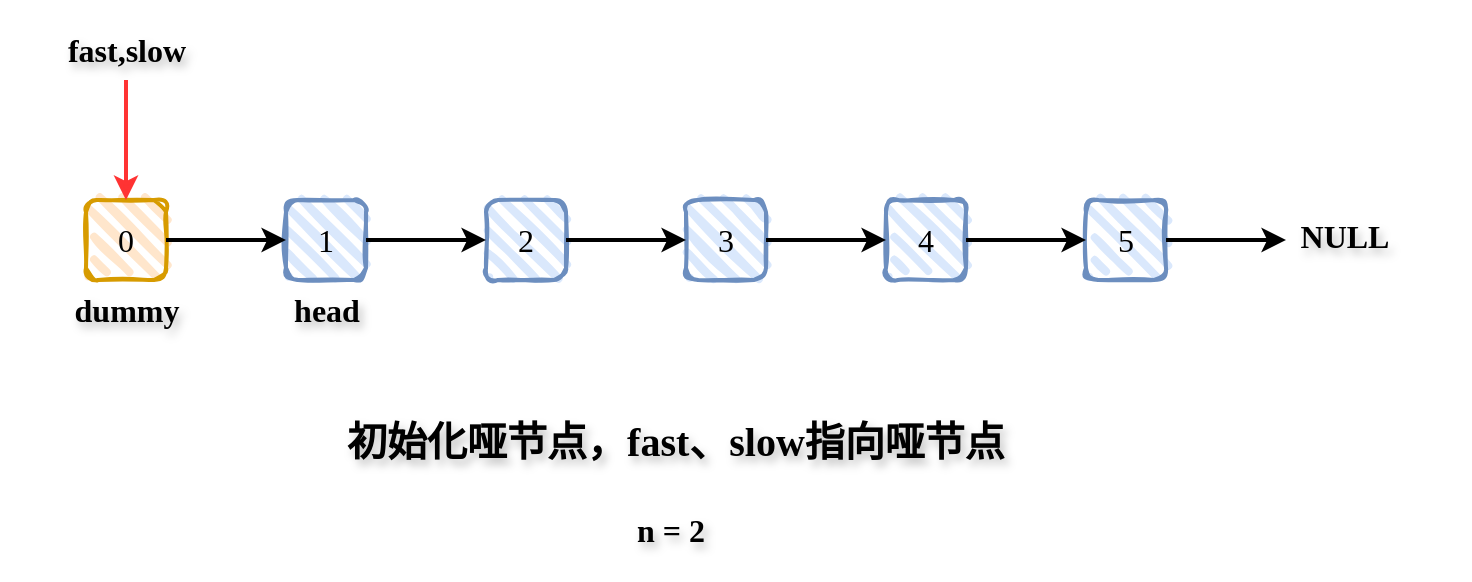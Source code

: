 <mxfile version="24.7.8" pages="4">
  <diagram name="Page-1" id="k_FjwHgU_wUAapkFDsfQ">
    <mxGraphModel dx="1050" dy="522" grid="1" gridSize="10" guides="1" tooltips="1" connect="1" arrows="1" fold="1" page="1" pageScale="1" pageWidth="827" pageHeight="1169" math="0" shadow="0">
      <root>
        <mxCell id="0" />
        <mxCell id="1" parent="0" />
        <mxCell id="1fIO2xVu_Nq6ZQmVSiJd-1" value="&lt;font style=&quot;font-size: 16px;&quot; face=&quot;Comic Sans MS&quot;&gt;1&lt;/font&gt;" style="rounded=1;whiteSpace=wrap;html=1;strokeWidth=2;fillWeight=4;hachureGap=8;hachureAngle=45;fillColor=#dae8fc;sketch=1;strokeColor=#6c8ebf;" vertex="1" parent="1">
          <mxGeometry x="370" y="250" width="40" height="40" as="geometry" />
        </mxCell>
        <mxCell id="1fIO2xVu_Nq6ZQmVSiJd-2" value="&lt;font style=&quot;font-size: 16px;&quot; face=&quot;Comic Sans MS&quot;&gt;2&lt;/font&gt;" style="rounded=1;whiteSpace=wrap;html=1;strokeWidth=2;fillWeight=4;hachureGap=8;hachureAngle=45;fillColor=#dae8fc;sketch=1;strokeColor=#6c8ebf;" vertex="1" parent="1">
          <mxGeometry x="470" y="250" width="40" height="40" as="geometry" />
        </mxCell>
        <mxCell id="1fIO2xVu_Nq6ZQmVSiJd-3" value="&lt;font style=&quot;font-size: 16px;&quot; face=&quot;Comic Sans MS&quot;&gt;3&lt;/font&gt;" style="rounded=1;whiteSpace=wrap;html=1;strokeWidth=2;fillWeight=4;hachureGap=8;hachureAngle=45;fillColor=#dae8fc;sketch=1;strokeColor=#6c8ebf;" vertex="1" parent="1">
          <mxGeometry x="570" y="250" width="40" height="40" as="geometry" />
        </mxCell>
        <mxCell id="1fIO2xVu_Nq6ZQmVSiJd-4" value="&lt;font style=&quot;font-size: 16px;&quot; face=&quot;Comic Sans MS&quot;&gt;4&lt;/font&gt;" style="rounded=1;whiteSpace=wrap;html=1;strokeWidth=2;fillWeight=4;hachureGap=8;hachureAngle=45;fillColor=#dae8fc;sketch=1;strokeColor=#6c8ebf;" vertex="1" parent="1">
          <mxGeometry x="670" y="250" width="40" height="40" as="geometry" />
        </mxCell>
        <mxCell id="1fIO2xVu_Nq6ZQmVSiJd-5" value="&lt;font style=&quot;font-size: 16px;&quot; face=&quot;Comic Sans MS&quot;&gt;5&lt;/font&gt;" style="rounded=1;whiteSpace=wrap;html=1;strokeWidth=2;fillWeight=4;hachureGap=8;hachureAngle=45;fillColor=#dae8fc;sketch=1;strokeColor=#6c8ebf;" vertex="1" parent="1">
          <mxGeometry x="770" y="250" width="40" height="40" as="geometry" />
        </mxCell>
        <mxCell id="1fIO2xVu_Nq6ZQmVSiJd-6" value="&lt;font style=&quot;font-size: 16px;&quot; face=&quot;Comic Sans MS&quot;&gt;0&lt;/font&gt;" style="rounded=1;whiteSpace=wrap;html=1;strokeWidth=2;fillWeight=4;hachureGap=8;hachureAngle=45;fillColor=#ffe6cc;sketch=1;strokeColor=#d79b00;" vertex="1" parent="1">
          <mxGeometry x="270" y="250" width="40" height="40" as="geometry" />
        </mxCell>
        <mxCell id="1fIO2xVu_Nq6ZQmVSiJd-7" value="" style="endArrow=classic;html=1;rounded=0;strokeWidth=2;entryX=0.5;entryY=0;entryDx=0;entryDy=0;fillColor=#f8cecc;strokeColor=#FF3333;" edge="1" parent="1" target="1fIO2xVu_Nq6ZQmVSiJd-6">
          <mxGeometry width="50" height="50" relative="1" as="geometry">
            <mxPoint x="290" y="190" as="sourcePoint" />
            <mxPoint x="440" y="250" as="targetPoint" />
          </mxGeometry>
        </mxCell>
        <mxCell id="1fIO2xVu_Nq6ZQmVSiJd-8" value="" style="endArrow=classic;html=1;rounded=0;strokeWidth=2;exitX=1;exitY=0.5;exitDx=0;exitDy=0;entryX=0;entryY=0.5;entryDx=0;entryDy=0;" edge="1" parent="1" source="1fIO2xVu_Nq6ZQmVSiJd-6" target="1fIO2xVu_Nq6ZQmVSiJd-1">
          <mxGeometry width="50" height="50" relative="1" as="geometry">
            <mxPoint x="390" y="300" as="sourcePoint" />
            <mxPoint x="440" y="250" as="targetPoint" />
          </mxGeometry>
        </mxCell>
        <mxCell id="1fIO2xVu_Nq6ZQmVSiJd-9" value="" style="endArrow=classic;html=1;rounded=0;strokeWidth=2;exitX=1;exitY=0.5;exitDx=0;exitDy=0;entryX=0;entryY=0.5;entryDx=0;entryDy=0;" edge="1" parent="1" source="1fIO2xVu_Nq6ZQmVSiJd-1" target="1fIO2xVu_Nq6ZQmVSiJd-2">
          <mxGeometry width="50" height="50" relative="1" as="geometry">
            <mxPoint x="410" y="269.5" as="sourcePoint" />
            <mxPoint x="470" y="269.5" as="targetPoint" />
          </mxGeometry>
        </mxCell>
        <mxCell id="1fIO2xVu_Nq6ZQmVSiJd-10" value="" style="endArrow=classic;html=1;rounded=0;strokeWidth=2;exitX=1;exitY=0.5;exitDx=0;exitDy=0;entryX=0;entryY=0.5;entryDx=0;entryDy=0;" edge="1" parent="1" source="1fIO2xVu_Nq6ZQmVSiJd-2" target="1fIO2xVu_Nq6ZQmVSiJd-3">
          <mxGeometry width="50" height="50" relative="1" as="geometry">
            <mxPoint x="510" y="290" as="sourcePoint" />
            <mxPoint x="570" y="290" as="targetPoint" />
          </mxGeometry>
        </mxCell>
        <mxCell id="1fIO2xVu_Nq6ZQmVSiJd-11" value="" style="endArrow=classic;html=1;rounded=0;strokeWidth=2;exitX=1;exitY=0.5;exitDx=0;exitDy=0;entryX=0;entryY=0.5;entryDx=0;entryDy=0;" edge="1" parent="1" source="1fIO2xVu_Nq6ZQmVSiJd-3" target="1fIO2xVu_Nq6ZQmVSiJd-4">
          <mxGeometry width="50" height="50" relative="1" as="geometry">
            <mxPoint x="620" y="300" as="sourcePoint" />
            <mxPoint x="680" y="300" as="targetPoint" />
          </mxGeometry>
        </mxCell>
        <mxCell id="1fIO2xVu_Nq6ZQmVSiJd-12" value="" style="endArrow=classic;html=1;rounded=0;strokeWidth=2;exitX=1;exitY=0.5;exitDx=0;exitDy=0;entryX=0;entryY=0.5;entryDx=0;entryDy=0;" edge="1" parent="1" source="1fIO2xVu_Nq6ZQmVSiJd-4" target="1fIO2xVu_Nq6ZQmVSiJd-5">
          <mxGeometry width="50" height="50" relative="1" as="geometry">
            <mxPoint x="720" y="310" as="sourcePoint" />
            <mxPoint x="780" y="310" as="targetPoint" />
          </mxGeometry>
        </mxCell>
        <mxCell id="1fIO2xVu_Nq6ZQmVSiJd-13" value="" style="endArrow=classic;html=1;rounded=0;strokeWidth=2;exitX=1;exitY=0.5;exitDx=0;exitDy=0;entryX=0;entryY=0.5;entryDx=0;entryDy=0;" edge="1" parent="1" source="1fIO2xVu_Nq6ZQmVSiJd-5">
          <mxGeometry width="50" height="50" relative="1" as="geometry">
            <mxPoint x="810" y="270" as="sourcePoint" />
            <mxPoint x="870" y="270" as="targetPoint" />
          </mxGeometry>
        </mxCell>
        <mxCell id="1fIO2xVu_Nq6ZQmVSiJd-14" value="&lt;font style=&quot;font-size: 16px;&quot;&gt;&lt;b&gt;NULL&lt;/b&gt;&lt;/font&gt;" style="text;html=1;align=center;verticalAlign=middle;whiteSpace=wrap;rounded=0;fontSize=16;textShadow=1;aspect=fixed;fontFamily=HarmonyOS Sans;" vertex="1" parent="1">
          <mxGeometry x="837" y="243" width="125" height="50" as="geometry" />
        </mxCell>
        <mxCell id="1fIO2xVu_Nq6ZQmVSiJd-16" value="&lt;b&gt;dummy&lt;/b&gt;" style="text;html=1;align=center;verticalAlign=middle;whiteSpace=wrap;rounded=0;fontSize=16;textShadow=1;aspect=fixed;fontFamily=HarmonyOS Sans;" vertex="1" parent="1">
          <mxGeometry x="227.5" y="280" width="125" height="50" as="geometry" />
        </mxCell>
        <mxCell id="1fIO2xVu_Nq6ZQmVSiJd-18" value="&lt;font style=&quot;font-size: 16px;&quot;&gt;&lt;b&gt;head&lt;/b&gt;&lt;/font&gt;" style="text;html=1;align=center;verticalAlign=middle;whiteSpace=wrap;rounded=0;fontSize=16;textShadow=1;aspect=fixed;fontFamily=HarmonyOS Sans;" vertex="1" parent="1">
          <mxGeometry x="327.5" y="280" width="125" height="50" as="geometry" />
        </mxCell>
        <mxCell id="1fIO2xVu_Nq6ZQmVSiJd-19" value="&lt;font style=&quot;font-size: 16px;&quot;&gt;&lt;b&gt;fast,slow&lt;/b&gt;&lt;/font&gt;" style="text;html=1;align=center;verticalAlign=middle;whiteSpace=wrap;rounded=0;fontSize=16;textShadow=1;aspect=fixed;fontFamily=HarmonyOS Sans;" vertex="1" parent="1">
          <mxGeometry x="227.5" y="150" width="125" height="50" as="geometry" />
        </mxCell>
        <mxCell id="1fIO2xVu_Nq6ZQmVSiJd-20" value="&lt;span style=&quot;font-size: 20px;&quot;&gt;&lt;b&gt;初始化哑节点，fast、slow指向哑节点&lt;/b&gt;&lt;/span&gt;" style="text;html=1;align=center;verticalAlign=middle;whiteSpace=wrap;rounded=0;fontSize=16;textShadow=1;aspect=fixed;fontFamily=HarmonyOS Sans;" vertex="1" parent="1">
          <mxGeometry x="390" y="300" width="350" height="140" as="geometry" />
        </mxCell>
        <mxCell id="nbVTloXiVeol-kJUXRQ2-1" value="&lt;b&gt;n = 2&lt;/b&gt;" style="text;html=1;align=center;verticalAlign=middle;whiteSpace=wrap;rounded=0;fontSize=16;textShadow=1;aspect=fixed;fontFamily=HarmonyOS Sans;" vertex="1" parent="1">
          <mxGeometry x="500" y="390" width="125" height="50" as="geometry" />
        </mxCell>
      </root>
    </mxGraphModel>
  </diagram>
  <diagram id="5WKanCOgQdCqgHU34nmj" name="Page-2">
    <mxGraphModel dx="1050" dy="522" grid="1" gridSize="10" guides="1" tooltips="1" connect="1" arrows="1" fold="1" page="1" pageScale="1" pageWidth="827" pageHeight="1169" math="0" shadow="0">
      <root>
        <mxCell id="0" />
        <mxCell id="1" parent="0" />
        <mxCell id="iwWrBZWy5ZZdxGuoeVys-1" value="&lt;font style=&quot;font-size: 16px;&quot; face=&quot;Comic Sans MS&quot;&gt;1&lt;/font&gt;" style="rounded=1;whiteSpace=wrap;html=1;strokeWidth=2;fillWeight=4;hachureGap=8;hachureAngle=45;fillColor=#dae8fc;sketch=1;strokeColor=#6c8ebf;" vertex="1" parent="1">
          <mxGeometry x="370" y="250" width="40" height="40" as="geometry" />
        </mxCell>
        <mxCell id="iwWrBZWy5ZZdxGuoeVys-2" value="&lt;font style=&quot;font-size: 16px;&quot; face=&quot;Comic Sans MS&quot;&gt;2&lt;/font&gt;" style="rounded=1;whiteSpace=wrap;html=1;strokeWidth=2;fillWeight=4;hachureGap=8;hachureAngle=45;fillColor=#dae8fc;sketch=1;strokeColor=#6c8ebf;" vertex="1" parent="1">
          <mxGeometry x="470" y="250" width="40" height="40" as="geometry" />
        </mxCell>
        <mxCell id="iwWrBZWy5ZZdxGuoeVys-3" value="&lt;font style=&quot;font-size: 16px;&quot; face=&quot;Comic Sans MS&quot;&gt;3&lt;/font&gt;" style="rounded=1;whiteSpace=wrap;html=1;strokeWidth=2;fillWeight=4;hachureGap=8;hachureAngle=45;fillColor=#dae8fc;sketch=1;strokeColor=#6c8ebf;" vertex="1" parent="1">
          <mxGeometry x="570" y="250" width="40" height="40" as="geometry" />
        </mxCell>
        <mxCell id="iwWrBZWy5ZZdxGuoeVys-4" value="&lt;font style=&quot;font-size: 16px;&quot; face=&quot;Comic Sans MS&quot;&gt;4&lt;/font&gt;" style="rounded=1;whiteSpace=wrap;html=1;strokeWidth=2;fillWeight=4;hachureGap=8;hachureAngle=45;fillColor=#dae8fc;sketch=1;strokeColor=#6c8ebf;" vertex="1" parent="1">
          <mxGeometry x="670" y="250" width="40" height="40" as="geometry" />
        </mxCell>
        <mxCell id="iwWrBZWy5ZZdxGuoeVys-5" value="&lt;font style=&quot;font-size: 16px;&quot; face=&quot;Comic Sans MS&quot;&gt;5&lt;/font&gt;" style="rounded=1;whiteSpace=wrap;html=1;strokeWidth=2;fillWeight=4;hachureGap=8;hachureAngle=45;fillColor=#dae8fc;sketch=1;strokeColor=#6c8ebf;" vertex="1" parent="1">
          <mxGeometry x="770" y="250" width="40" height="40" as="geometry" />
        </mxCell>
        <mxCell id="iwWrBZWy5ZZdxGuoeVys-6" value="&lt;font style=&quot;font-size: 16px;&quot; face=&quot;Comic Sans MS&quot;&gt;0&lt;/font&gt;" style="rounded=1;whiteSpace=wrap;html=1;strokeWidth=2;fillWeight=4;hachureGap=8;hachureAngle=45;fillColor=#ffe6cc;sketch=1;strokeColor=#d79b00;" vertex="1" parent="1">
          <mxGeometry x="270" y="250" width="40" height="40" as="geometry" />
        </mxCell>
        <mxCell id="iwWrBZWy5ZZdxGuoeVys-7" value="" style="endArrow=classic;html=1;rounded=0;strokeWidth=2;entryX=0.5;entryY=0;entryDx=0;entryDy=0;fillColor=#f8cecc;strokeColor=#FF3333;" edge="1" parent="1" target="iwWrBZWy5ZZdxGuoeVys-6">
          <mxGeometry width="50" height="50" relative="1" as="geometry">
            <mxPoint x="290" y="190" as="sourcePoint" />
            <mxPoint x="440" y="250" as="targetPoint" />
          </mxGeometry>
        </mxCell>
        <mxCell id="iwWrBZWy5ZZdxGuoeVys-8" value="" style="endArrow=classic;html=1;rounded=0;strokeWidth=2;exitX=1;exitY=0.5;exitDx=0;exitDy=0;entryX=0;entryY=0.5;entryDx=0;entryDy=0;" edge="1" parent="1" source="iwWrBZWy5ZZdxGuoeVys-6" target="iwWrBZWy5ZZdxGuoeVys-1">
          <mxGeometry width="50" height="50" relative="1" as="geometry">
            <mxPoint x="390" y="300" as="sourcePoint" />
            <mxPoint x="440" y="250" as="targetPoint" />
          </mxGeometry>
        </mxCell>
        <mxCell id="iwWrBZWy5ZZdxGuoeVys-9" value="" style="endArrow=classic;html=1;rounded=0;strokeWidth=2;exitX=1;exitY=0.5;exitDx=0;exitDy=0;entryX=0;entryY=0.5;entryDx=0;entryDy=0;" edge="1" parent="1" source="iwWrBZWy5ZZdxGuoeVys-1" target="iwWrBZWy5ZZdxGuoeVys-2">
          <mxGeometry width="50" height="50" relative="1" as="geometry">
            <mxPoint x="410" y="269.5" as="sourcePoint" />
            <mxPoint x="470" y="269.5" as="targetPoint" />
          </mxGeometry>
        </mxCell>
        <mxCell id="iwWrBZWy5ZZdxGuoeVys-10" value="" style="endArrow=classic;html=1;rounded=0;strokeWidth=2;exitX=1;exitY=0.5;exitDx=0;exitDy=0;entryX=0;entryY=0.5;entryDx=0;entryDy=0;" edge="1" parent="1" source="iwWrBZWy5ZZdxGuoeVys-2" target="iwWrBZWy5ZZdxGuoeVys-3">
          <mxGeometry width="50" height="50" relative="1" as="geometry">
            <mxPoint x="510" y="290" as="sourcePoint" />
            <mxPoint x="570" y="290" as="targetPoint" />
          </mxGeometry>
        </mxCell>
        <mxCell id="iwWrBZWy5ZZdxGuoeVys-11" value="" style="endArrow=classic;html=1;rounded=0;strokeWidth=2;exitX=1;exitY=0.5;exitDx=0;exitDy=0;entryX=0;entryY=0.5;entryDx=0;entryDy=0;" edge="1" parent="1" source="iwWrBZWy5ZZdxGuoeVys-3" target="iwWrBZWy5ZZdxGuoeVys-4">
          <mxGeometry width="50" height="50" relative="1" as="geometry">
            <mxPoint x="620" y="300" as="sourcePoint" />
            <mxPoint x="680" y="300" as="targetPoint" />
          </mxGeometry>
        </mxCell>
        <mxCell id="iwWrBZWy5ZZdxGuoeVys-12" value="" style="endArrow=classic;html=1;rounded=0;strokeWidth=2;exitX=1;exitY=0.5;exitDx=0;exitDy=0;entryX=0;entryY=0.5;entryDx=0;entryDy=0;" edge="1" parent="1" source="iwWrBZWy5ZZdxGuoeVys-4" target="iwWrBZWy5ZZdxGuoeVys-5">
          <mxGeometry width="50" height="50" relative="1" as="geometry">
            <mxPoint x="720" y="310" as="sourcePoint" />
            <mxPoint x="780" y="310" as="targetPoint" />
          </mxGeometry>
        </mxCell>
        <mxCell id="iwWrBZWy5ZZdxGuoeVys-13" value="" style="endArrow=classic;html=1;rounded=0;strokeWidth=2;exitX=1;exitY=0.5;exitDx=0;exitDy=0;entryX=0;entryY=0.5;entryDx=0;entryDy=0;" edge="1" parent="1" source="iwWrBZWy5ZZdxGuoeVys-5">
          <mxGeometry width="50" height="50" relative="1" as="geometry">
            <mxPoint x="810" y="270" as="sourcePoint" />
            <mxPoint x="870" y="270" as="targetPoint" />
          </mxGeometry>
        </mxCell>
        <mxCell id="iwWrBZWy5ZZdxGuoeVys-14" value="&lt;font style=&quot;font-size: 16px;&quot;&gt;&lt;b&gt;NULL&lt;/b&gt;&lt;/font&gt;" style="text;html=1;align=center;verticalAlign=middle;whiteSpace=wrap;rounded=0;fontSize=16;textShadow=1;aspect=fixed;fontFamily=HarmonyOS Sans;" vertex="1" parent="1">
          <mxGeometry x="837" y="243" width="125" height="50" as="geometry" />
        </mxCell>
        <mxCell id="iwWrBZWy5ZZdxGuoeVys-15" value="&lt;b&gt;dummy&lt;/b&gt;" style="text;html=1;align=center;verticalAlign=middle;whiteSpace=wrap;rounded=0;fontSize=16;textShadow=1;aspect=fixed;fontFamily=HarmonyOS Sans;" vertex="1" parent="1">
          <mxGeometry x="227.5" y="280" width="125" height="50" as="geometry" />
        </mxCell>
        <mxCell id="iwWrBZWy5ZZdxGuoeVys-16" value="&lt;font style=&quot;font-size: 16px;&quot;&gt;&lt;b&gt;head&lt;/b&gt;&lt;/font&gt;" style="text;html=1;align=center;verticalAlign=middle;whiteSpace=wrap;rounded=0;fontSize=16;textShadow=1;aspect=fixed;fontFamily=HarmonyOS Sans;" vertex="1" parent="1">
          <mxGeometry x="327.5" y="280" width="125" height="50" as="geometry" />
        </mxCell>
        <mxCell id="iwWrBZWy5ZZdxGuoeVys-17" value="&lt;font style=&quot;font-size: 16px;&quot;&gt;&lt;b&gt;slow&lt;/b&gt;&lt;/font&gt;" style="text;html=1;align=center;verticalAlign=middle;whiteSpace=wrap;rounded=0;fontSize=16;textShadow=1;aspect=fixed;fontFamily=HarmonyOS Sans;" vertex="1" parent="1">
          <mxGeometry x="227.5" y="150" width="125" height="50" as="geometry" />
        </mxCell>
        <mxCell id="iwWrBZWy5ZZdxGuoeVys-18" value="&lt;span style=&quot;font-size: 20px;&quot;&gt;&lt;b&gt;将fast指针向前移动n+1步&lt;/b&gt;&lt;/span&gt;" style="text;html=1;align=center;verticalAlign=middle;whiteSpace=wrap;rounded=0;fontSize=16;textShadow=1;aspect=fixed;fontFamily=HarmonyOS Sans;" vertex="1" parent="1">
          <mxGeometry x="390" y="300" width="350" height="140" as="geometry" />
        </mxCell>
        <mxCell id="iwWrBZWy5ZZdxGuoeVys-19" value="&lt;b&gt;n = 2&lt;/b&gt;" style="text;html=1;align=center;verticalAlign=middle;whiteSpace=wrap;rounded=0;fontSize=16;textShadow=1;aspect=fixed;fontFamily=HarmonyOS Sans;" vertex="1" parent="1">
          <mxGeometry x="500" y="390" width="125" height="50" as="geometry" />
        </mxCell>
        <mxCell id="iwWrBZWy5ZZdxGuoeVys-20" value="" style="endArrow=classic;html=1;rounded=0;strokeWidth=2;entryX=0.5;entryY=0;entryDx=0;entryDy=0;fillColor=#f8cecc;strokeColor=#FF3333;" edge="1" parent="1" target="iwWrBZWy5ZZdxGuoeVys-3">
          <mxGeometry width="50" height="50" relative="1" as="geometry">
            <mxPoint x="590" y="190" as="sourcePoint" />
            <mxPoint x="590" y="250" as="targetPoint" />
          </mxGeometry>
        </mxCell>
        <mxCell id="iwWrBZWy5ZZdxGuoeVys-21" value="&lt;font style=&quot;font-size: 16px;&quot;&gt;&lt;b&gt;fast&lt;/b&gt;&lt;/font&gt;" style="text;html=1;align=center;verticalAlign=middle;whiteSpace=wrap;rounded=0;fontSize=16;textShadow=1;aspect=fixed;fontFamily=HarmonyOS Sans;" vertex="1" parent="1">
          <mxGeometry x="527.5" y="150" width="125" height="50" as="geometry" />
        </mxCell>
      </root>
    </mxGraphModel>
  </diagram>
  <diagram id="JTotqAauzeyNRqD1fV05" name="Page-3">
    <mxGraphModel dx="1050" dy="522" grid="1" gridSize="10" guides="1" tooltips="1" connect="1" arrows="1" fold="1" page="1" pageScale="1" pageWidth="827" pageHeight="1169" math="0" shadow="0">
      <root>
        <mxCell id="0" />
        <mxCell id="1" parent="0" />
        <mxCell id="GQWMmryWXNQVR1M1rCkj-1" value="&lt;font style=&quot;font-size: 16px;&quot; face=&quot;Comic Sans MS&quot;&gt;1&lt;/font&gt;" style="rounded=1;whiteSpace=wrap;html=1;strokeWidth=2;fillWeight=4;hachureGap=8;hachureAngle=45;fillColor=#dae8fc;sketch=1;strokeColor=#6c8ebf;" vertex="1" parent="1">
          <mxGeometry x="370" y="250" width="40" height="40" as="geometry" />
        </mxCell>
        <mxCell id="GQWMmryWXNQVR1M1rCkj-2" value="&lt;font style=&quot;font-size: 16px;&quot; face=&quot;Comic Sans MS&quot;&gt;2&lt;/font&gt;" style="rounded=1;whiteSpace=wrap;html=1;strokeWidth=2;fillWeight=4;hachureGap=8;hachureAngle=45;fillColor=#dae8fc;sketch=1;strokeColor=#6c8ebf;" vertex="1" parent="1">
          <mxGeometry x="470" y="250" width="40" height="40" as="geometry" />
        </mxCell>
        <mxCell id="GQWMmryWXNQVR1M1rCkj-3" value="&lt;font style=&quot;font-size: 16px;&quot; face=&quot;Comic Sans MS&quot;&gt;3&lt;/font&gt;" style="rounded=1;whiteSpace=wrap;html=1;strokeWidth=2;fillWeight=4;hachureGap=8;hachureAngle=45;fillColor=#dae8fc;sketch=1;strokeColor=#6c8ebf;" vertex="1" parent="1">
          <mxGeometry x="570" y="250" width="40" height="40" as="geometry" />
        </mxCell>
        <mxCell id="GQWMmryWXNQVR1M1rCkj-4" value="&lt;font style=&quot;font-size: 16px;&quot; face=&quot;Comic Sans MS&quot;&gt;4&lt;/font&gt;" style="rounded=1;whiteSpace=wrap;html=1;strokeWidth=2;fillWeight=4;hachureGap=8;hachureAngle=45;fillColor=#dae8fc;sketch=1;strokeColor=#6c8ebf;" vertex="1" parent="1">
          <mxGeometry x="670" y="250" width="40" height="40" as="geometry" />
        </mxCell>
        <mxCell id="GQWMmryWXNQVR1M1rCkj-5" value="&lt;font style=&quot;font-size: 16px;&quot; face=&quot;Comic Sans MS&quot;&gt;5&lt;/font&gt;" style="rounded=1;whiteSpace=wrap;html=1;strokeWidth=2;fillWeight=4;hachureGap=8;hachureAngle=45;fillColor=#dae8fc;sketch=1;strokeColor=#6c8ebf;" vertex="1" parent="1">
          <mxGeometry x="770" y="250" width="40" height="40" as="geometry" />
        </mxCell>
        <mxCell id="GQWMmryWXNQVR1M1rCkj-6" value="&lt;font style=&quot;font-size: 16px;&quot; face=&quot;Comic Sans MS&quot;&gt;0&lt;/font&gt;" style="rounded=1;whiteSpace=wrap;html=1;strokeWidth=2;fillWeight=4;hachureGap=8;hachureAngle=45;fillColor=#ffe6cc;sketch=1;strokeColor=#d79b00;" vertex="1" parent="1">
          <mxGeometry x="270" y="250" width="40" height="40" as="geometry" />
        </mxCell>
        <mxCell id="GQWMmryWXNQVR1M1rCkj-7" value="" style="endArrow=classic;html=1;rounded=0;strokeWidth=2;entryX=0.5;entryY=0;entryDx=0;entryDy=0;fillColor=#f8cecc;strokeColor=#FF3333;" edge="1" parent="1">
          <mxGeometry width="50" height="50" relative="1" as="geometry">
            <mxPoint x="490" y="190" as="sourcePoint" />
            <mxPoint x="490" y="250" as="targetPoint" />
          </mxGeometry>
        </mxCell>
        <mxCell id="GQWMmryWXNQVR1M1rCkj-8" value="" style="endArrow=classic;html=1;rounded=0;strokeWidth=2;exitX=1;exitY=0.5;exitDx=0;exitDy=0;entryX=0;entryY=0.5;entryDx=0;entryDy=0;" edge="1" parent="1" source="GQWMmryWXNQVR1M1rCkj-6" target="GQWMmryWXNQVR1M1rCkj-1">
          <mxGeometry width="50" height="50" relative="1" as="geometry">
            <mxPoint x="390" y="300" as="sourcePoint" />
            <mxPoint x="440" y="250" as="targetPoint" />
          </mxGeometry>
        </mxCell>
        <mxCell id="GQWMmryWXNQVR1M1rCkj-9" value="" style="endArrow=classic;html=1;rounded=0;strokeWidth=2;exitX=1;exitY=0.5;exitDx=0;exitDy=0;entryX=0;entryY=0.5;entryDx=0;entryDy=0;" edge="1" parent="1" source="GQWMmryWXNQVR1M1rCkj-1" target="GQWMmryWXNQVR1M1rCkj-2">
          <mxGeometry width="50" height="50" relative="1" as="geometry">
            <mxPoint x="410" y="269.5" as="sourcePoint" />
            <mxPoint x="470" y="269.5" as="targetPoint" />
          </mxGeometry>
        </mxCell>
        <mxCell id="GQWMmryWXNQVR1M1rCkj-10" value="" style="endArrow=classic;html=1;rounded=0;strokeWidth=2;exitX=1;exitY=0.5;exitDx=0;exitDy=0;entryX=0;entryY=0.5;entryDx=0;entryDy=0;" edge="1" parent="1" source="GQWMmryWXNQVR1M1rCkj-2" target="GQWMmryWXNQVR1M1rCkj-3">
          <mxGeometry width="50" height="50" relative="1" as="geometry">
            <mxPoint x="510" y="290" as="sourcePoint" />
            <mxPoint x="570" y="290" as="targetPoint" />
          </mxGeometry>
        </mxCell>
        <mxCell id="GQWMmryWXNQVR1M1rCkj-11" value="" style="endArrow=classic;html=1;rounded=0;strokeWidth=2;exitX=1;exitY=0.5;exitDx=0;exitDy=0;entryX=0;entryY=0.5;entryDx=0;entryDy=0;" edge="1" parent="1" source="GQWMmryWXNQVR1M1rCkj-3" target="GQWMmryWXNQVR1M1rCkj-4">
          <mxGeometry width="50" height="50" relative="1" as="geometry">
            <mxPoint x="620" y="300" as="sourcePoint" />
            <mxPoint x="680" y="300" as="targetPoint" />
          </mxGeometry>
        </mxCell>
        <mxCell id="GQWMmryWXNQVR1M1rCkj-12" value="" style="endArrow=classic;html=1;rounded=0;strokeWidth=2;exitX=1;exitY=0.5;exitDx=0;exitDy=0;entryX=0;entryY=0.5;entryDx=0;entryDy=0;" edge="1" parent="1" source="GQWMmryWXNQVR1M1rCkj-4" target="GQWMmryWXNQVR1M1rCkj-5">
          <mxGeometry width="50" height="50" relative="1" as="geometry">
            <mxPoint x="720" y="310" as="sourcePoint" />
            <mxPoint x="780" y="310" as="targetPoint" />
          </mxGeometry>
        </mxCell>
        <mxCell id="GQWMmryWXNQVR1M1rCkj-13" value="" style="endArrow=classic;html=1;rounded=0;strokeWidth=2;exitX=1;exitY=0.5;exitDx=0;exitDy=0;entryX=0;entryY=0.5;entryDx=0;entryDy=0;" edge="1" parent="1" source="GQWMmryWXNQVR1M1rCkj-5">
          <mxGeometry width="50" height="50" relative="1" as="geometry">
            <mxPoint x="810" y="270" as="sourcePoint" />
            <mxPoint x="870" y="270" as="targetPoint" />
          </mxGeometry>
        </mxCell>
        <mxCell id="GQWMmryWXNQVR1M1rCkj-14" value="&lt;font style=&quot;font-size: 16px;&quot;&gt;&lt;b&gt;NULL&lt;/b&gt;&lt;/font&gt;" style="text;html=1;align=center;verticalAlign=middle;whiteSpace=wrap;rounded=0;fontSize=16;textShadow=1;aspect=fixed;fontFamily=HarmonyOS Sans;" vertex="1" parent="1">
          <mxGeometry x="837" y="243" width="125" height="50" as="geometry" />
        </mxCell>
        <mxCell id="GQWMmryWXNQVR1M1rCkj-15" value="&lt;b&gt;dummy&lt;/b&gt;" style="text;html=1;align=center;verticalAlign=middle;whiteSpace=wrap;rounded=0;fontSize=16;textShadow=1;aspect=fixed;fontFamily=HarmonyOS Sans;" vertex="1" parent="1">
          <mxGeometry x="227.5" y="280" width="125" height="50" as="geometry" />
        </mxCell>
        <mxCell id="GQWMmryWXNQVR1M1rCkj-16" value="&lt;font style=&quot;font-size: 16px;&quot;&gt;&lt;b&gt;head&lt;/b&gt;&lt;/font&gt;" style="text;html=1;align=center;verticalAlign=middle;whiteSpace=wrap;rounded=0;fontSize=16;textShadow=1;aspect=fixed;fontFamily=HarmonyOS Sans;" vertex="1" parent="1">
          <mxGeometry x="327.5" y="280" width="125" height="50" as="geometry" />
        </mxCell>
        <mxCell id="GQWMmryWXNQVR1M1rCkj-17" value="&lt;font style=&quot;font-size: 16px;&quot;&gt;&lt;b&gt;slow&lt;/b&gt;&lt;/font&gt;" style="text;html=1;align=center;verticalAlign=middle;whiteSpace=wrap;rounded=0;fontSize=16;textShadow=1;aspect=fixed;fontFamily=HarmonyOS Sans;" vertex="1" parent="1">
          <mxGeometry x="430" y="150" width="125" height="50" as="geometry" />
        </mxCell>
        <mxCell id="GQWMmryWXNQVR1M1rCkj-18" value="&lt;span style=&quot;font-size: 20px;&quot;&gt;&lt;b&gt;slow, fast同时向前移动，直到fast到达链表末尾&lt;/b&gt;&lt;/span&gt;" style="text;html=1;align=center;verticalAlign=middle;whiteSpace=wrap;rounded=0;fontSize=16;textShadow=1;aspect=fixed;fontFamily=HarmonyOS Sans;" vertex="1" parent="1">
          <mxGeometry x="360" y="280" width="420" height="168" as="geometry" />
        </mxCell>
        <mxCell id="GQWMmryWXNQVR1M1rCkj-19" value="&lt;b&gt;n = 2&lt;/b&gt;" style="text;html=1;align=center;verticalAlign=middle;whiteSpace=wrap;rounded=0;fontSize=16;textShadow=1;aspect=fixed;fontFamily=HarmonyOS Sans;" vertex="1" parent="1">
          <mxGeometry x="500" y="390" width="125" height="50" as="geometry" />
        </mxCell>
        <mxCell id="GQWMmryWXNQVR1M1rCkj-20" value="" style="endArrow=classic;html=1;rounded=0;strokeWidth=2;entryX=0.5;entryY=0;entryDx=0;entryDy=0;fillColor=#f8cecc;strokeColor=#FF3333;" edge="1" parent="1">
          <mxGeometry width="50" height="50" relative="1" as="geometry">
            <mxPoint x="790" y="190" as="sourcePoint" />
            <mxPoint x="790" y="250" as="targetPoint" />
          </mxGeometry>
        </mxCell>
        <mxCell id="GQWMmryWXNQVR1M1rCkj-21" value="&lt;font style=&quot;font-size: 16px;&quot;&gt;&lt;b&gt;fast&lt;/b&gt;&lt;/font&gt;" style="text;html=1;align=center;verticalAlign=middle;whiteSpace=wrap;rounded=0;fontSize=16;textShadow=1;aspect=fixed;fontFamily=HarmonyOS Sans;" vertex="1" parent="1">
          <mxGeometry x="727.5" y="150" width="125" height="50" as="geometry" />
        </mxCell>
      </root>
    </mxGraphModel>
  </diagram>
  <diagram id="eUi8X7Oe6XdqMVbUb-fb" name="Page-4">
    <mxGraphModel dx="1050" dy="522" grid="1" gridSize="10" guides="1" tooltips="1" connect="1" arrows="1" fold="1" page="1" pageScale="1" pageWidth="827" pageHeight="1169" math="0" shadow="0">
      <root>
        <mxCell id="0" />
        <mxCell id="1" parent="0" />
        <mxCell id="t6YU_jjsPjLzAJRTHfsD-1" value="&lt;font style=&quot;font-size: 16px;&quot; face=&quot;Comic Sans MS&quot;&gt;1&lt;/font&gt;" style="rounded=1;whiteSpace=wrap;html=1;strokeWidth=2;fillWeight=4;hachureGap=8;hachureAngle=45;fillColor=#dae8fc;sketch=1;strokeColor=#6c8ebf;" vertex="1" parent="1">
          <mxGeometry x="370" y="250" width="40" height="40" as="geometry" />
        </mxCell>
        <mxCell id="t6YU_jjsPjLzAJRTHfsD-2" value="&lt;font style=&quot;font-size: 16px;&quot; face=&quot;Comic Sans MS&quot;&gt;2&lt;/font&gt;" style="rounded=1;whiteSpace=wrap;html=1;strokeWidth=2;fillWeight=4;hachureGap=8;hachureAngle=45;fillColor=#dae8fc;sketch=1;strokeColor=#6c8ebf;" vertex="1" parent="1">
          <mxGeometry x="470" y="250" width="40" height="40" as="geometry" />
        </mxCell>
        <mxCell id="t6YU_jjsPjLzAJRTHfsD-3" value="&lt;font style=&quot;font-size: 16px;&quot; face=&quot;Comic Sans MS&quot;&gt;3&lt;/font&gt;" style="rounded=1;whiteSpace=wrap;html=1;strokeWidth=2;fillWeight=4;hachureGap=8;hachureAngle=45;fillColor=#dae8fc;sketch=1;strokeColor=#6c8ebf;" vertex="1" parent="1">
          <mxGeometry x="570" y="250" width="40" height="40" as="geometry" />
        </mxCell>
        <mxCell id="t6YU_jjsPjLzAJRTHfsD-4" value="&lt;font style=&quot;font-size: 16px;&quot; face=&quot;Comic Sans MS&quot;&gt;4&lt;/font&gt;" style="rounded=1;whiteSpace=wrap;html=1;strokeWidth=2;fillWeight=4;hachureGap=8;hachureAngle=45;fillColor=#dae8fc;sketch=1;strokeColor=#6c8ebf;" vertex="1" parent="1">
          <mxGeometry x="670" y="250" width="40" height="40" as="geometry" />
        </mxCell>
        <mxCell id="t6YU_jjsPjLzAJRTHfsD-5" value="&lt;font style=&quot;font-size: 16px;&quot; face=&quot;Comic Sans MS&quot;&gt;5&lt;/font&gt;" style="rounded=1;whiteSpace=wrap;html=1;strokeWidth=2;fillWeight=4;hachureGap=8;hachureAngle=45;fillColor=#dae8fc;sketch=1;strokeColor=#6c8ebf;" vertex="1" parent="1">
          <mxGeometry x="770" y="250" width="40" height="40" as="geometry" />
        </mxCell>
        <mxCell id="t6YU_jjsPjLzAJRTHfsD-6" value="&lt;font style=&quot;font-size: 16px;&quot; face=&quot;Comic Sans MS&quot;&gt;0&lt;/font&gt;" style="rounded=1;whiteSpace=wrap;html=1;strokeWidth=2;fillWeight=4;hachureGap=8;hachureAngle=45;fillColor=#ffe6cc;sketch=1;strokeColor=#d79b00;" vertex="1" parent="1">
          <mxGeometry x="270" y="250" width="40" height="40" as="geometry" />
        </mxCell>
        <mxCell id="t6YU_jjsPjLzAJRTHfsD-7" value="" style="endArrow=classic;html=1;rounded=0;strokeWidth=2;entryX=0.5;entryY=0;entryDx=0;entryDy=0;fillColor=#f8cecc;strokeColor=#FF3333;" edge="1" parent="1">
          <mxGeometry width="50" height="50" relative="1" as="geometry">
            <mxPoint x="490" y="190" as="sourcePoint" />
            <mxPoint x="490" y="250" as="targetPoint" />
          </mxGeometry>
        </mxCell>
        <mxCell id="t6YU_jjsPjLzAJRTHfsD-8" value="" style="endArrow=classic;html=1;rounded=0;strokeWidth=2;exitX=1;exitY=0.5;exitDx=0;exitDy=0;entryX=0;entryY=0.5;entryDx=0;entryDy=0;" edge="1" parent="1" source="t6YU_jjsPjLzAJRTHfsD-6" target="t6YU_jjsPjLzAJRTHfsD-1">
          <mxGeometry width="50" height="50" relative="1" as="geometry">
            <mxPoint x="390" y="300" as="sourcePoint" />
            <mxPoint x="440" y="250" as="targetPoint" />
          </mxGeometry>
        </mxCell>
        <mxCell id="t6YU_jjsPjLzAJRTHfsD-9" value="" style="endArrow=classic;html=1;rounded=0;strokeWidth=2;exitX=1;exitY=0.5;exitDx=0;exitDy=0;entryX=0;entryY=0.5;entryDx=0;entryDy=0;" edge="1" parent="1" source="t6YU_jjsPjLzAJRTHfsD-1" target="t6YU_jjsPjLzAJRTHfsD-2">
          <mxGeometry width="50" height="50" relative="1" as="geometry">
            <mxPoint x="410" y="269.5" as="sourcePoint" />
            <mxPoint x="470" y="269.5" as="targetPoint" />
          </mxGeometry>
        </mxCell>
        <mxCell id="t6YU_jjsPjLzAJRTHfsD-10" value="" style="endArrow=classic;html=1;rounded=0;strokeWidth=2;exitX=1;exitY=0.5;exitDx=0;exitDy=0;entryX=0;entryY=0.5;entryDx=0;entryDy=0;" edge="1" parent="1" source="t6YU_jjsPjLzAJRTHfsD-2" target="t6YU_jjsPjLzAJRTHfsD-3">
          <mxGeometry width="50" height="50" relative="1" as="geometry">
            <mxPoint x="510" y="290" as="sourcePoint" />
            <mxPoint x="570" y="290" as="targetPoint" />
          </mxGeometry>
        </mxCell>
        <mxCell id="t6YU_jjsPjLzAJRTHfsD-11" value="" style="endArrow=classic;html=1;rounded=0;strokeWidth=2;exitX=1;exitY=0.5;exitDx=0;exitDy=0;entryX=0;entryY=0.5;entryDx=0;entryDy=0;" edge="1" parent="1" source="t6YU_jjsPjLzAJRTHfsD-3" target="t6YU_jjsPjLzAJRTHfsD-4">
          <mxGeometry width="50" height="50" relative="1" as="geometry">
            <mxPoint x="620" y="300" as="sourcePoint" />
            <mxPoint x="680" y="300" as="targetPoint" />
          </mxGeometry>
        </mxCell>
        <mxCell id="t6YU_jjsPjLzAJRTHfsD-12" value="" style="endArrow=classic;html=1;rounded=0;strokeWidth=2;exitX=1;exitY=0.5;exitDx=0;exitDy=0;entryX=0;entryY=0.5;entryDx=0;entryDy=0;" edge="1" parent="1" source="t6YU_jjsPjLzAJRTHfsD-4" target="t6YU_jjsPjLzAJRTHfsD-5">
          <mxGeometry width="50" height="50" relative="1" as="geometry">
            <mxPoint x="720" y="310" as="sourcePoint" />
            <mxPoint x="780" y="310" as="targetPoint" />
          </mxGeometry>
        </mxCell>
        <mxCell id="t6YU_jjsPjLzAJRTHfsD-13" value="" style="endArrow=classic;html=1;rounded=0;strokeWidth=2;exitX=1;exitY=0.5;exitDx=0;exitDy=0;entryX=0;entryY=0.5;entryDx=0;entryDy=0;" edge="1" parent="1" source="t6YU_jjsPjLzAJRTHfsD-5">
          <mxGeometry width="50" height="50" relative="1" as="geometry">
            <mxPoint x="810" y="270" as="sourcePoint" />
            <mxPoint x="870" y="270" as="targetPoint" />
          </mxGeometry>
        </mxCell>
        <mxCell id="t6YU_jjsPjLzAJRTHfsD-14" value="&lt;font style=&quot;font-size: 16px;&quot;&gt;&lt;b&gt;NULL&lt;/b&gt;&lt;/font&gt;" style="text;html=1;align=center;verticalAlign=middle;whiteSpace=wrap;rounded=0;fontSize=16;textShadow=1;aspect=fixed;fontFamily=HarmonyOS Sans;" vertex="1" parent="1">
          <mxGeometry x="837" y="243" width="125" height="50" as="geometry" />
        </mxCell>
        <mxCell id="t6YU_jjsPjLzAJRTHfsD-15" value="&lt;b&gt;dummy&lt;/b&gt;" style="text;html=1;align=center;verticalAlign=middle;whiteSpace=wrap;rounded=0;fontSize=16;textShadow=1;aspect=fixed;fontFamily=HarmonyOS Sans;" vertex="1" parent="1">
          <mxGeometry x="227.5" y="280" width="125" height="50" as="geometry" />
        </mxCell>
        <mxCell id="t6YU_jjsPjLzAJRTHfsD-16" value="&lt;font style=&quot;font-size: 16px;&quot;&gt;&lt;b&gt;head&lt;/b&gt;&lt;/font&gt;" style="text;html=1;align=center;verticalAlign=middle;whiteSpace=wrap;rounded=0;fontSize=16;textShadow=1;aspect=fixed;fontFamily=HarmonyOS Sans;" vertex="1" parent="1">
          <mxGeometry x="327.5" y="280" width="125" height="50" as="geometry" />
        </mxCell>
        <mxCell id="t6YU_jjsPjLzAJRTHfsD-17" value="&lt;font style=&quot;font-size: 16px;&quot;&gt;&lt;b&gt;slow&lt;/b&gt;&lt;/font&gt;" style="text;html=1;align=center;verticalAlign=middle;whiteSpace=wrap;rounded=0;fontSize=16;textShadow=1;aspect=fixed;fontFamily=HarmonyOS Sans;" vertex="1" parent="1">
          <mxGeometry x="430" y="150" width="125" height="50" as="geometry" />
        </mxCell>
        <mxCell id="t6YU_jjsPjLzAJRTHfsD-18" value="&lt;span style=&quot;font-size: 20px;&quot;&gt;&lt;b&gt;slow, fast同时向前移动，直到fast到达链表末尾&lt;/b&gt;&lt;/span&gt;" style="text;html=1;align=center;verticalAlign=middle;whiteSpace=wrap;rounded=0;fontSize=16;textShadow=1;aspect=fixed;fontFamily=HarmonyOS Sans;" vertex="1" parent="1">
          <mxGeometry x="360" y="280" width="420" height="168" as="geometry" />
        </mxCell>
        <mxCell id="t6YU_jjsPjLzAJRTHfsD-19" value="&lt;b&gt;n = 2&lt;/b&gt;" style="text;html=1;align=center;verticalAlign=middle;whiteSpace=wrap;rounded=0;fontSize=16;textShadow=1;aspect=fixed;fontFamily=HarmonyOS Sans;" vertex="1" parent="1">
          <mxGeometry x="500" y="390" width="125" height="50" as="geometry" />
        </mxCell>
        <mxCell id="t6YU_jjsPjLzAJRTHfsD-20" value="" style="endArrow=classic;html=1;rounded=0;strokeWidth=2;entryX=0.5;entryY=0;entryDx=0;entryDy=0;fillColor=#f8cecc;strokeColor=#FF3333;" edge="1" parent="1">
          <mxGeometry width="50" height="50" relative="1" as="geometry">
            <mxPoint x="790" y="190" as="sourcePoint" />
            <mxPoint x="790" y="250" as="targetPoint" />
          </mxGeometry>
        </mxCell>
        <mxCell id="t6YU_jjsPjLzAJRTHfsD-21" value="&lt;font style=&quot;font-size: 16px;&quot;&gt;&lt;b&gt;fast&lt;/b&gt;&lt;/font&gt;" style="text;html=1;align=center;verticalAlign=middle;whiteSpace=wrap;rounded=0;fontSize=16;textShadow=1;aspect=fixed;fontFamily=HarmonyOS Sans;" vertex="1" parent="1">
          <mxGeometry x="727.5" y="150" width="125" height="50" as="geometry" />
        </mxCell>
      </root>
    </mxGraphModel>
  </diagram>
</mxfile>
